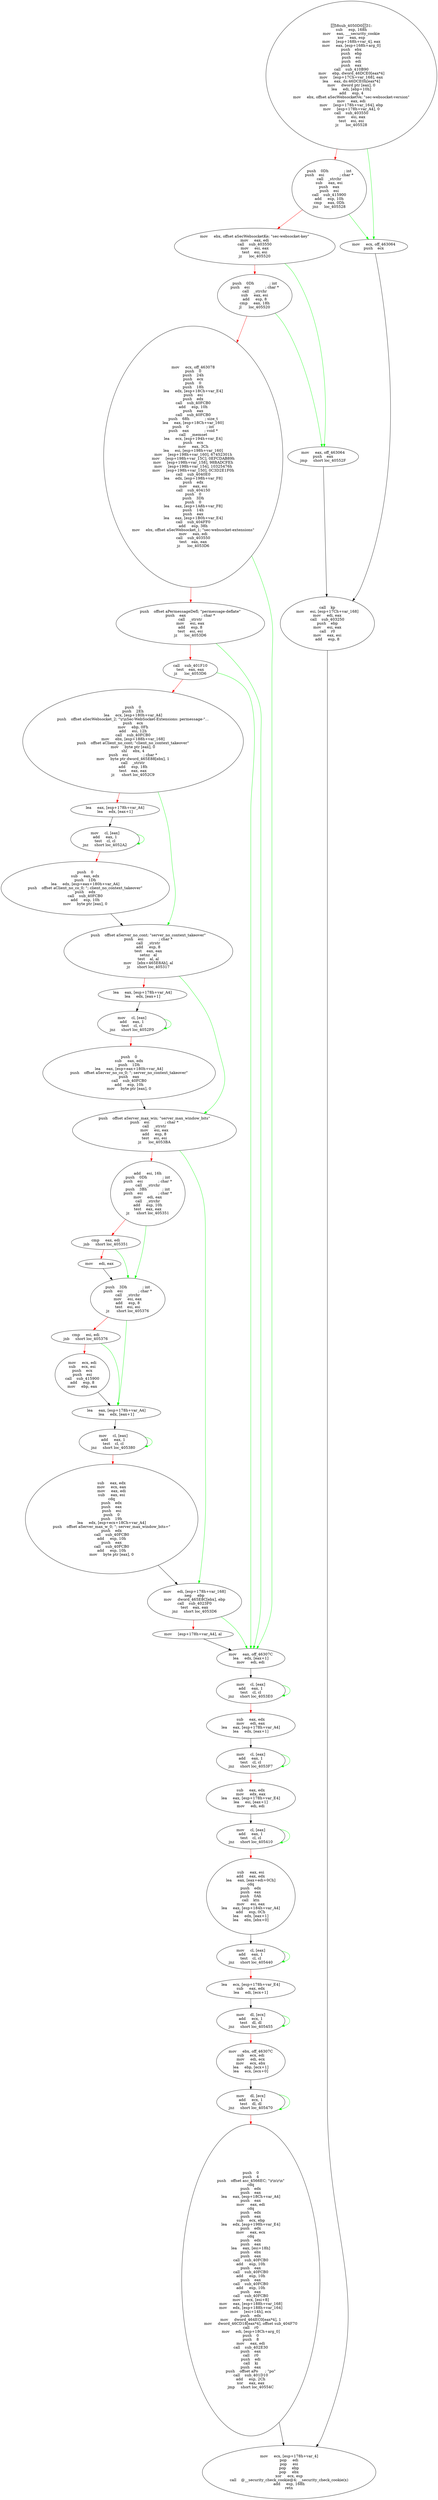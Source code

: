 digraph G{
Node0 [label = "58sub_4050D031:
sub     esp, 168h
mov     eax, ___security_cookie
xor     eax, esp
mov     [esp+168h+var_4], eax
mov     eax, [esp+168h+arg_0]
push    ebx
push    ebp
push    esi
push    edi
push    eax
call    sub_410B90
mov     ebp, dword_46DCE0[eax*4]
mov     [esp+17Ch+var_168], eax
lea     eax, ds:46DCE0h[eax*4]
mov     dword ptr [eax], 0
lea     edi, [ebp+10h]
add     esp, 4
mov     ebx, offset aSecWebsocketVe; \"sec-websocket-version\"
mov     eax, edi
mov     [esp+178h+var_164], ebp
mov     [esp+178h+var_A4], 0
call    sub_403550
mov     esi, eax
test    esi, esi
jz      loc_405528"]
Node1 [label = "push    0Dh             ; int
push    esi             ; char *
call    _strchr
sub     eax, esi
push    eax
push    esi
call    sub_415900
add     esp, 10h
cmp     eax, 0Dh
jnz     loc_405528"]
Node2 [label = "mov     ebx, offset aSecWebsocketKe; \"sec-websocket-key\"
mov     eax, edi
call    sub_403550
mov     esi, eax
test    esi, esi
jz      loc_405520"]
Node3 [label = "push    0Dh             ; int
push    esi             ; char *
call    _strchr
sub     eax, esi
add     esp, 8
cmp     eax, 18h
jl      loc_405520"]
Node4 [label = "mov     ecx, off_463078
push    0
push    24h
push    ecx
push    0
push    18h
lea     edx, [esp+18Ch+var_E4]
push    esi
push    edx
call    sub_40FCB0
add     esp, 10h
push    eax
call    sub_40FCB0
push    68h             ; size_t
lea     eax, [esp+18Ch+var_160]
push    0               ; int
push    eax             ; void *
call    _memset
lea     ecx, [esp+194h+var_E4]
push    ecx
mov     eax, 3Ch
lea     esi, [esp+198h+var_160]
mov     [esp+198h+var_160], 67452301h
mov     [esp+198h+var_15C], 0EFCDAB89h
mov     [esp+198h+var_158], 98BADCFEh
mov     [esp+198h+var_154], 10325476h
mov     [esp+198h+var_150], 0C3D2E1F0h
call    sub_4040E0
lea     edx, [esp+198h+var_F8]
push    edx
mov     eax, esi
call    sub_404150
push    0
push    3Dh
push    0
lea     eax, [esp+1A8h+var_F8]
push    14h
push    eax
lea     eax, [esp+1B0h+var_E4]
call    sub_404FF0
add     esp, 38h
mov     ebx, offset aSecWebsocket_1; \"sec-websocket-extensions\"
mov     eax, edi
call    sub_403550
test    eax, eax
jz      loc_4053D6"]
Node5 [label = "push    offset aPermessageDefl; \"permessage-deflate\"
push    eax             ; char *
call    _strstr
mov     esi, eax
add     esp, 8
test    esi, esi
jz      loc_4053D6"]
Node6 [label = "call    sub_401F10
test    eax, eax
jz      loc_4053D6"]
Node7 [label = "push    0
push    2Eh
lea     ecx, [esp+180h+var_A4]
push    offset aSecWebsocket_2; \"\\r\\nSec-WebSocket-Extensions: permessage-\"...
push    ecx
mov     ebp, 0Fh
add     esi, 12h
call    sub_40FCB0
mov     ebx, [esp+188h+var_168]
push    offset aClient_no_cont; \"client_no_context_takeover\"
mov     byte ptr [eax], 0
shl     ebx, 4
push    esi             ; char *
mov     byte ptr dword_465E88[ebx], 1
call    _strstr
add     esp, 18h
test    eax, eax
jz      short loc_4052C9"]
Node8 [label = "lea     eax, [esp+178h+var_A4]
lea     edx, [eax+1]"]
Node9 [label = "mov     cl, [eax]
add     eax, 1
test    cl, cl
jnz     short loc_4052A2"]
Node10 [label = "push    0
sub     eax, edx
push    1Dh
lea     edx, [esp+eax+180h+var_A4]
push    offset aClient_no_co_0; \"; client_no_context_takeover\"
push    edx
call    sub_40FCB0
add     esp, 10h
mov     byte ptr [eax], 0"]
Node11 [label = "push    offset aServer_no_cont; \"server_no_context_takeover\"
push    esi             ; char *
call    _strstr
add     esp, 8
test    eax, eax
setnz   al
test    al, al
mov     [ebx+465E8Ah], al
jz      short loc_405317"]
Node12 [label = "lea     eax, [esp+178h+var_A4]
lea     edx, [eax+1]"]
Node13 [label = "mov     cl, [eax]
add     eax, 1
test    cl, cl
jnz     short loc_4052F0"]
Node14 [label = "push    0
sub     eax, edx
push    1Dh
lea     eax, [esp+eax+180h+var_A4]
push    offset aServer_no_co_0; \"; server_no_context_takeover\"
push    eax
call    sub_40FCB0
add     esp, 10h
mov     byte ptr [eax], 0"]
Node15 [label = "push    offset aServer_max_win; \"server_max_window_bits\"
push    esi             ; char *
call    _strstr
mov     esi, eax
add     esp, 8
test    esi, esi
jz      loc_4053BA"]
Node16 [label = "add     esi, 16h
push    0Dh             ; int
push    esi             ; char *
call    _strchr
push    3Bh             ; int
push    esi             ; char *
mov     edi, eax
call    _strchr
add     esp, 10h
test    eax, eax
jz      short loc_405351"]
Node17 [label = "cmp     eax, edi
jnb     short loc_405351"]
Node18 [label = "mov     edi, eax"]
Node19 [label = "push    3Dh             ; int
push    esi             ; char *
call    _strchr
mov     esi, eax
add     esp, 8
test    esi, esi
jz      short loc_405376"]
Node20 [label = "cmp     esi, edi
jnb     short loc_405376"]
Node21 [label = "mov     ecx, edi
sub     ecx, esi
push    ecx
push    esi
call    sub_415900
add     esp, 8
mov     ebp, eax"]
Node22 [label = "lea     eax, [esp+178h+var_A4]
lea     edx, [eax+1]"]
Node23 [label = "mov     cl, [eax]
add     eax, 1
test    cl, cl
jnz     short loc_405380"]
Node24 [label = "sub     eax, edx
mov     ecx, eax
mov     eax, edi
sub     eax, esi
cdq
push    edx
push    eax
push    esi
push    0
push    19h
lea     edx, [esp+ecx+18Ch+var_A4]
push    offset aServer_max_w_0; \"; server_max_window_bits=\"
push    edx
call    sub_40FCB0
add     esp, 10h
push    eax
call    sub_40FCB0
add     esp, 10h
mov     byte ptr [eax], 0"]
Node25 [label = "mov     edi, [esp+178h+var_168]
neg     ebp
mov     dword_465E8C[ebx], ebp
call    sub_4023F0
test    eax, eax
jnz     short loc_4053D6"]
Node26 [label = "mov     [esp+178h+var_A4], al"]
Node27 [label = "mov     eax, off_46307C
lea     edx, [eax+1]
mov     edi, edi"]
Node28 [label = "mov     cl, [eax]
add     eax, 1
test    cl, cl
jnz     short loc_4053E0"]
Node29 [label = "sub     eax, edx
mov     edi, eax
lea     eax, [esp+178h+var_A4]
lea     edx, [eax+1]"]
Node30 [label = "mov     cl, [eax]
add     eax, 1
test    cl, cl
jnz     short loc_4053F7"]
Node31 [label = "sub     eax, edx
mov     edx, eax
lea     eax, [esp+178h+var_E4]
lea     esi, [eax+1]
mov     edi, edi"]
Node32 [label = "mov     cl, [eax]
add     eax, 1
test    cl, cl
jnz     short loc_405410"]
Node33 [label = "sub     eax, esi
add     eax, edx
lea     eax, [eax+edi+0Ch]
cdq
push    edx
push    eax
push    0Ah
call    ktn
mov     esi, eax
lea     eax, [esp+184h+var_A4]
add     esp, 0Ch
lea     edx, [eax+1]
lea     ebx, [ebx+0]"]
Node34 [label = "mov     cl, [eax]
add     eax, 1
test    cl, cl
jnz     short loc_405440"]
Node35 [label = "lea     ecx, [esp+178h+var_E4]
sub     eax, edx
lea     edi, [ecx+1]"]
Node36 [label = "mov     dl, [ecx]
add     ecx, 1
test    dl, dl
jnz     short loc_405455"]
Node37 [label = "mov     ebx, off_46307C
sub     ecx, edi
mov     edi, ecx
mov     ecx, ebx
lea     ebp, [ecx+1]
lea     ecx, [ecx+0]"]
Node38 [label = "mov     dl, [ecx]
add     ecx, 1
test    dl, dl
jnz     short loc_405470"]
Node39 [label = "push    0
push    4
push    offset asc_4566EC; \"\\r\\n\\r\\n\"
cdq
push    edx
push    eax
lea     eax, [esp+18Ch+var_A4]
push    eax
mov     eax, edi
cdq
push    edx
push    eax
sub     ecx, ebp
lea     edx, [esp+198h+var_E4]
push    edx
mov     eax, ecx
cdq
push    edx
push    eax
lea     eax, [esi+18h]
push    ebx
push    eax
call    sub_40FCB0
add     esp, 10h
push    eax
call    sub_40FCB0
add     esp, 10h
push    eax
call    sub_40FCB0
add     esp, 10h
push    eax
call    sub_40FCB0
mov     ecx, [esi+8]
mov     eax, [esp+188h+var_168]
mov     edx, [esp+188h+var_164]
mov     [esi+14h], ecx
push    edx
mov     dword_464EC0[eax*4], 1
mov     dword_46CD18[eax*4], offset sub_404F70
call    r0
mov     edi, [esp+18Ch+arg_0]
push    0
push    8
mov     eax, edi
call    sub_402E30
push    eax
call    r0
push    edi
call    ki
push    eax
push    offset aPo      ; \"po\"
call    sub_401D10
add     esp, 2Ch
xor     eax, eax
jmp     short loc_40554C"]
Node40 [label = "mov     eax, off_463064
push    eax
jmp     short loc_40552F"]
Node41 [label = "mov     ecx, off_463064
push    ecx"]
Node42 [label = "call    kp
mov     esi, [esp+17Ch+var_168]
mov     edi, eax
call    sub_403250
push    ebp
mov     esi, eax
call    r0
mov     eax, esi
add     esp, 8"]
Node43 [label = "mov     ecx, [esp+178h+var_4]
pop     edi
pop     esi
pop     ebp
pop     ebx
xor     ecx, esp
call    @__security_check_cookie@4; __security_check_cookie(x)
add     esp, 168h
retn"]
Node0 -> Node1 [color = "red"]
Node0 -> Node41 [color = "green"]
Node1 -> Node2 [color = "red"]
Node1 -> Node41 [color = "green"]
Node2 -> Node3 [color = "red"]
Node2 -> Node40 [color = "green"]
Node3 -> Node4 [color = "red"]
Node3 -> Node40 [color = "green"]
Node4 -> Node5 [color = "red"]
Node4 -> Node27 [color = "green"]
Node5 -> Node6 [color = "red"]
Node5 -> Node27 [color = "green"]
Node6 -> Node7 [color = "red"]
Node6 -> Node27 [color = "green"]
Node7 -> Node8 [color = "red"]
Node7 -> Node11 [color = "green"]
Node8 -> Node9 [color = "black"]
Node9 -> Node10 [color = "red"]
Node9 -> Node9 [color = "green"]
Node10 -> Node11 [color = "black"]
Node11 -> Node12 [color = "red"]
Node11 -> Node15 [color = "green"]
Node12 -> Node13 [color = "black"]
Node13 -> Node14 [color = "red"]
Node13 -> Node13 [color = "green"]
Node14 -> Node15 [color = "black"]
Node15 -> Node16 [color = "red"]
Node15 -> Node25 [color = "green"]
Node16 -> Node17 [color = "red"]
Node16 -> Node19 [color = "green"]
Node17 -> Node18 [color = "red"]
Node17 -> Node19 [color = "green"]
Node18 -> Node19 [color = "black"]
Node19 -> Node20 [color = "red"]
Node19 -> Node22 [color = "green"]
Node20 -> Node21 [color = "red"]
Node20 -> Node22 [color = "green"]
Node21 -> Node22 [color = "black"]
Node22 -> Node23 [color = "black"]
Node23 -> Node24 [color = "red"]
Node23 -> Node23 [color = "green"]
Node24 -> Node25 [color = "black"]
Node25 -> Node26 [color = "red"]
Node25 -> Node27 [color = "green"]
Node26 -> Node27 [color = "black"]
Node27 -> Node28 [color = "black"]
Node28 -> Node29 [color = "red"]
Node28 -> Node28 [color = "green"]
Node29 -> Node30 [color = "black"]
Node30 -> Node31 [color = "red"]
Node30 -> Node30 [color = "green"]
Node31 -> Node32 [color = "black"]
Node32 -> Node33 [color = "red"]
Node32 -> Node32 [color = "green"]
Node33 -> Node34 [color = "black"]
Node34 -> Node35 [color = "red"]
Node34 -> Node34 [color = "green"]
Node35 -> Node36 [color = "black"]
Node36 -> Node37 [color = "red"]
Node36 -> Node36 [color = "green"]
Node37 -> Node38 [color = "black"]
Node38 -> Node39 [color = "red"]
Node38 -> Node38 [color = "green"]
Node39 -> Node43 [color = "black"]
Node40 -> Node42 [color = "black"]
Node41 -> Node42 [color = "black"]
Node42 -> Node43 [color = "black"]
}